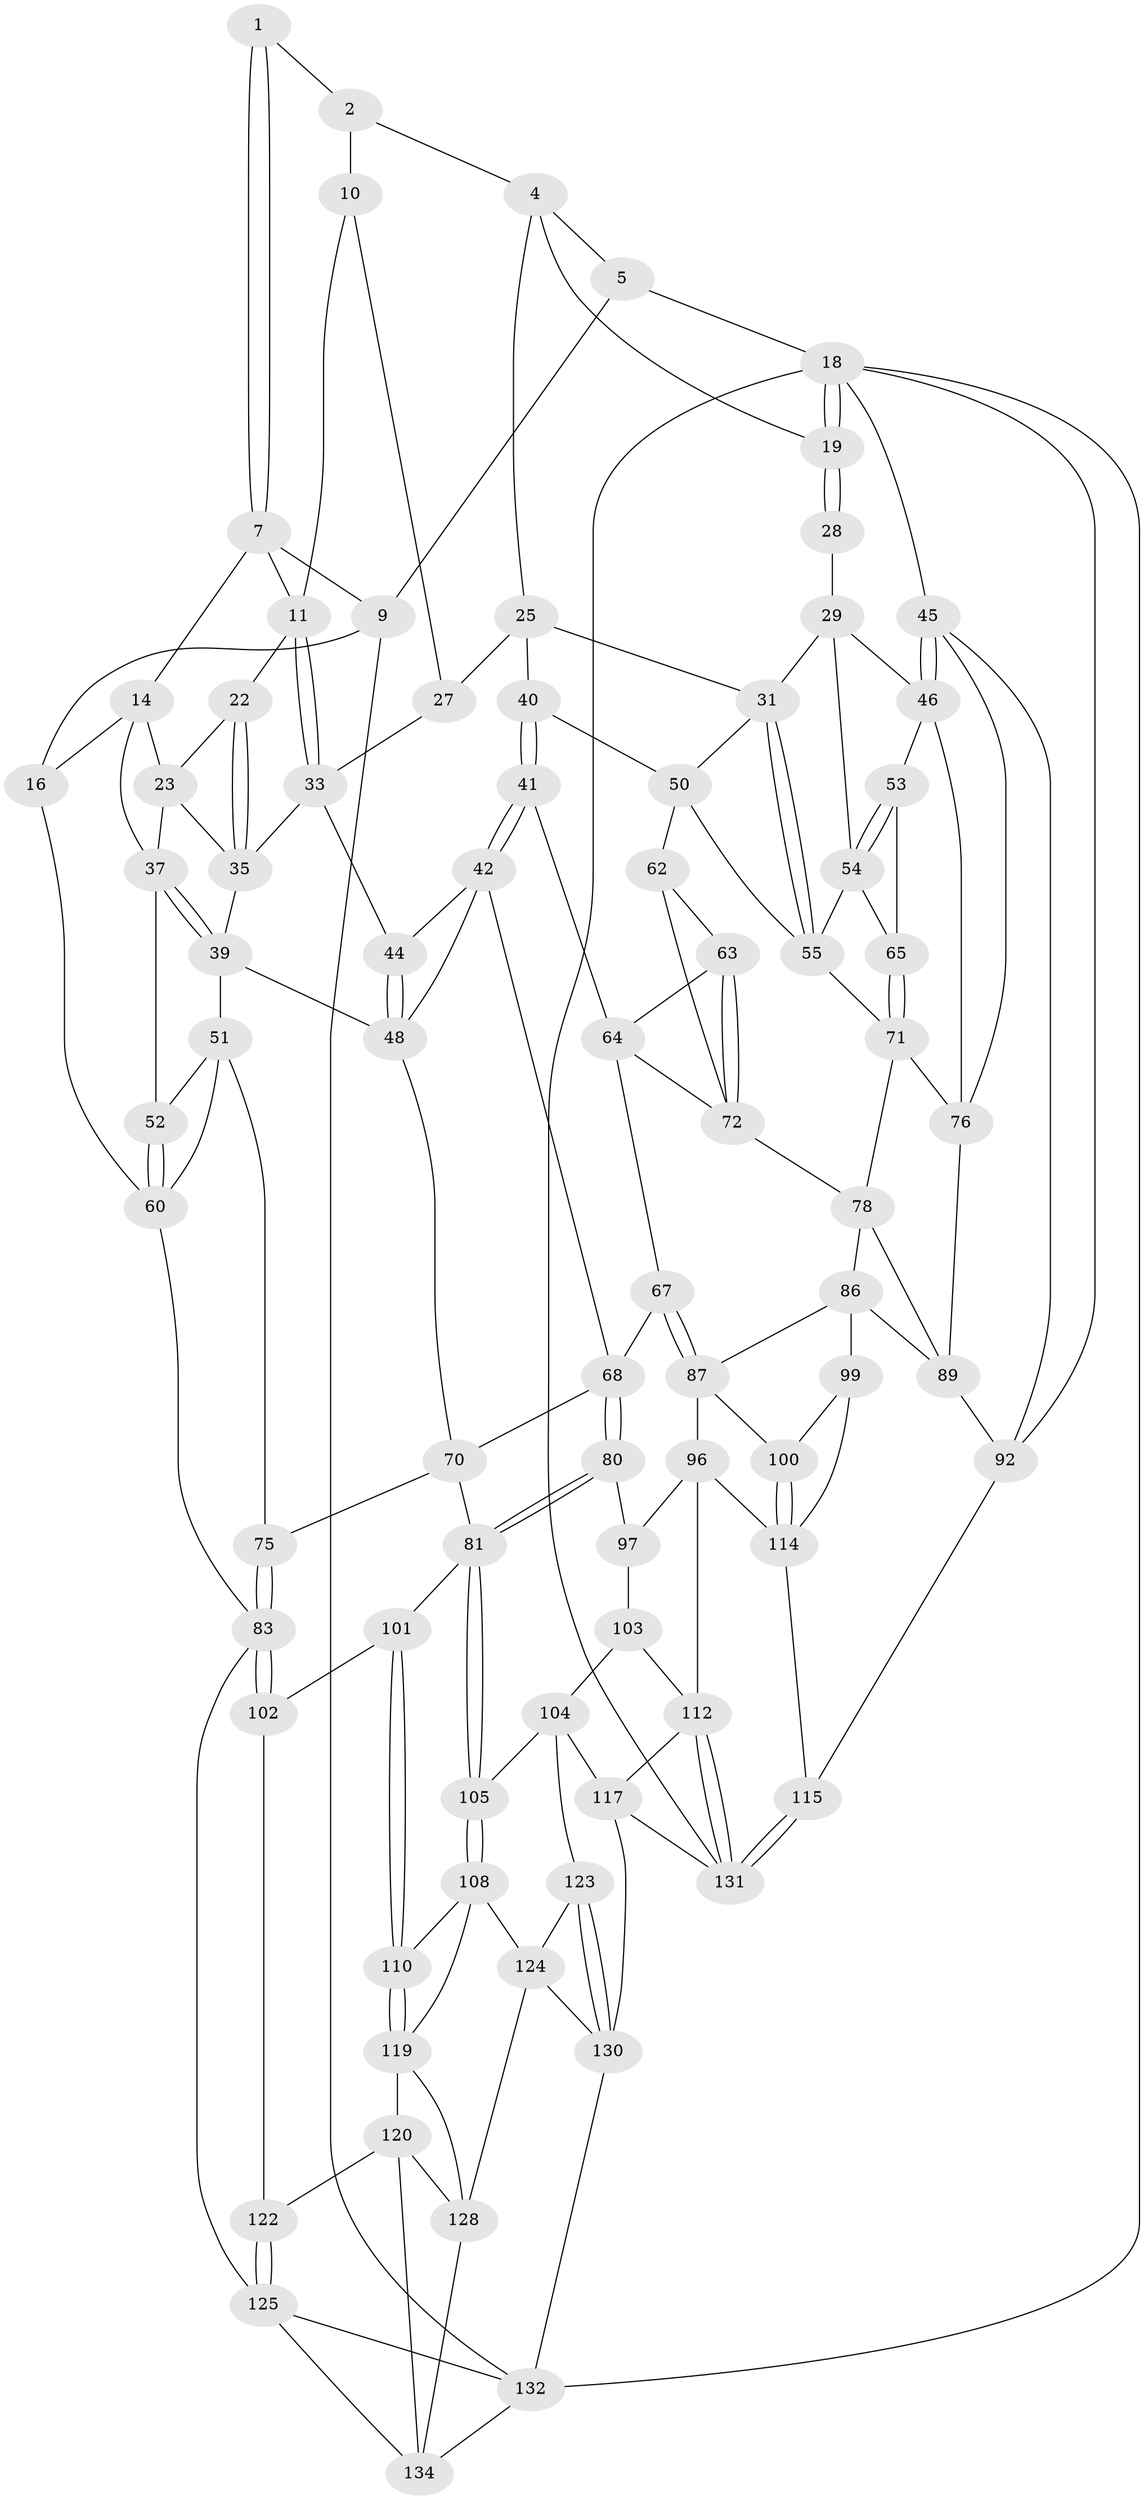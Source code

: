 // original degree distribution, {3: 0.014388489208633094, 4: 0.2446043165467626, 6: 0.22302158273381295, 5: 0.5179856115107914}
// Generated by graph-tools (version 1.1) at 2025/42/03/06/25 10:42:34]
// undirected, 82 vertices, 178 edges
graph export_dot {
graph [start="1"]
  node [color=gray90,style=filled];
  1 [pos="+0.3163874127634294+0"];
  2 [pos="+0.335225241197532+0.03445883132862006",super="+3"];
  4 [pos="+0.6985450449156229+0",super="+21"];
  5 [pos="+0.6994282949887117+0",super="+6"];
  7 [pos="+0.2056516077543803+0.11942722386011237",super="+8"];
  9 [pos="+0+0",super="+13"];
  10 [pos="+0.30070403074298474+0.11829166741249673",super="+17"];
  11 [pos="+0.25567234846587283+0.14803738986961526",super="+12"];
  14 [pos="+0.06817933425991402+0.16403683220052195",super="+15"];
  16 [pos="+0+0.24522643334816752"];
  18 [pos="+1+0.17160379156473568",super="+91"];
  19 [pos="+1+0.16264990754607045",super="+20"];
  22 [pos="+0.1928338961177803+0.17072869494650847"];
  23 [pos="+0.16292914864522798+0.19348155853541085",super="+24"];
  25 [pos="+0.7005333924197882+0.09078490804595848",super="+26"];
  27 [pos="+0.45525897925261116+0.20302294200264284"];
  28 [pos="+0.8821757223086045+0.22967754334200813"];
  29 [pos="+0.8748142496659246+0.24876817154412806",super="+30"];
  31 [pos="+0.7608855408216548+0.27812222315180263",super="+32"];
  33 [pos="+0.3244952929121223+0.2483626094769944",super="+34"];
  35 [pos="+0.2516250004533473+0.274371337112483",super="+36"];
  37 [pos="+0.08747970657365298+0.26214261760785507",super="+38"];
  39 [pos="+0.18363607907800852+0.3392033622881359",super="+49"];
  40 [pos="+0.5191960788854701+0.291919372312742"];
  41 [pos="+0.5019145993183761+0.350761161151344"];
  42 [pos="+0.4762592478229916+0.36923352742994237",super="+43"];
  44 [pos="+0.31681641181989895+0.2947422957897187"];
  45 [pos="+1+0.3937074406086652",super="+90"];
  46 [pos="+1+0.3921433008286303",super="+47"];
  48 [pos="+0.2446377543186516+0.4184454726836573",super="+59"];
  50 [pos="+0.628918792164209+0.2996608261479389",super="+57"];
  51 [pos="+0.1787615923502247+0.39890385625307606",super="+73"];
  52 [pos="+0.06300055915885819+0.3374766854643197"];
  53 [pos="+0.9516289592289123+0.39905093663509034"];
  54 [pos="+0.852407810136039+0.3508948176342331",super="+58"];
  55 [pos="+0.7391891845829157+0.4092968484971136",super="+56"];
  60 [pos="+0+0.5009293394294098",super="+61"];
  62 [pos="+0.6996658244161447+0.4435973321312739"];
  63 [pos="+0.5956066379096722+0.4320894892405238"];
  64 [pos="+0.5126489307011506+0.3629930365856473",super="+66"];
  65 [pos="+0.8655135202070195+0.45379738257723923"];
  67 [pos="+0.5127780878956821+0.6010335868984922"];
  68 [pos="+0.4916103934889653+0.6059233590909604",super="+69"];
  70 [pos="+0.29360689489354275+0.4697384424616236",super="+74"];
  71 [pos="+0.8495648718965049+0.52748174365363",super="+77"];
  72 [pos="+0.5674555308439478+0.5307857957174863",super="+79"];
  75 [pos="+0.1736145689099625+0.5409643733280499"];
  76 [pos="+0.8679994021856201+0.5593858336715772",super="+88"];
  78 [pos="+0.7021848414872924+0.5660120349126347",super="+85"];
  80 [pos="+0.44501525591321395+0.6471953375204358"];
  81 [pos="+0.36609619904546153+0.6689437043357497",super="+82"];
  83 [pos="+0+0.6401703449359853",super="+84"];
  86 [pos="+0.6551518524331708+0.6366604998264995",super="+94"];
  87 [pos="+0.6291095558539685+0.6450917104590722",super="+95"];
  89 [pos="+0.8542134945469285+0.6782598074241959",super="+93"];
  92 [pos="+1+0.9199817903578155",super="+106"];
  96 [pos="+0.5891555031317618+0.765317290436914",super="+111"];
  97 [pos="+0.5545064588657495+0.7607769606979088",super="+98"];
  99 [pos="+0.732325111050394+0.77842609018346"];
  100 [pos="+0.710711516122394+0.7801936749496147"];
  101 [pos="+0.13736125289268702+0.7075490792932566"];
  102 [pos="+0.06866446326532466+0.7036977972881717"];
  103 [pos="+0.4843634193138072+0.8157015113917531",super="+107"];
  104 [pos="+0.4274127819581643+0.8024101954388386",super="+118"];
  105 [pos="+0.3648090111970621+0.7600267881931383"];
  108 [pos="+0.35012329730097863+0.7932756620926018",super="+109"];
  110 [pos="+0.18875118575500627+0.8074844795600108"];
  112 [pos="+0.5971050442797409+0.8801149505439396",super="+113"];
  114 [pos="+0.6465515008288474+0.8269740362829613",super="+116"];
  115 [pos="+0.7646037803964465+0.9559492539632546"];
  117 [pos="+0.4967482095819984+0.9558574675118445",super="+136"];
  119 [pos="+0.16565203520528643+0.8776901528305742",super="+129"];
  120 [pos="+0.15613193374317588+0.8884058071286057",super="+121"];
  122 [pos="+0.08526088921952266+0.8288156675454476"];
  123 [pos="+0.36943092135115063+0.8569902123922712"];
  124 [pos="+0.35590515259684957+0.8142275208902997",super="+127"];
  125 [pos="+0.07747960692359497+0.9352175340965052",super="+126"];
  128 [pos="+0.27480746110287074+0.9444546160222838",super="+133"];
  130 [pos="+0.311354957967513+0.9766178532868798",super="+137"];
  131 [pos="+0.7577191086652187+0.9702882469864047",super="+139"];
  132 [pos="+0+1",super="+138"];
  134 [pos="+0.07956617453014814+0.9368803855582886",super="+135"];
  1 -- 2;
  1 -- 7;
  1 -- 7;
  2 -- 10 [weight=2];
  2 -- 4;
  4 -- 5;
  4 -- 25;
  4 -- 19;
  5 -- 18;
  5 -- 9 [weight=2];
  7 -- 11;
  7 -- 9;
  7 -- 14;
  9 -- 16;
  9 -- 132;
  10 -- 11;
  10 -- 27;
  11 -- 33;
  11 -- 33;
  11 -- 22;
  14 -- 16;
  14 -- 37;
  14 -- 23;
  16 -- 60;
  18 -- 19;
  18 -- 19;
  18 -- 45;
  18 -- 132;
  18 -- 92;
  18 -- 131;
  19 -- 28 [weight=2];
  19 -- 28;
  22 -- 23;
  22 -- 35;
  22 -- 35;
  23 -- 35;
  23 -- 37;
  25 -- 40;
  25 -- 27;
  25 -- 31;
  27 -- 33;
  28 -- 29;
  29 -- 46;
  29 -- 54;
  29 -- 31;
  31 -- 55;
  31 -- 55;
  31 -- 50;
  33 -- 35;
  33 -- 44;
  35 -- 39;
  37 -- 39;
  37 -- 39;
  37 -- 52;
  39 -- 48;
  39 -- 51;
  40 -- 41;
  40 -- 41;
  40 -- 50;
  41 -- 42;
  41 -- 42;
  41 -- 64;
  42 -- 68;
  42 -- 48;
  42 -- 44;
  44 -- 48;
  44 -- 48;
  45 -- 46;
  45 -- 46;
  45 -- 76;
  45 -- 92;
  46 -- 76;
  46 -- 53;
  48 -- 70;
  50 -- 62;
  50 -- 55;
  51 -- 52;
  51 -- 75;
  51 -- 60;
  52 -- 60;
  52 -- 60;
  53 -- 54;
  53 -- 54;
  53 -- 65;
  54 -- 65;
  54 -- 55;
  55 -- 71;
  60 -- 83;
  62 -- 63;
  62 -- 72;
  63 -- 64;
  63 -- 72;
  63 -- 72;
  64 -- 67;
  64 -- 72;
  65 -- 71;
  65 -- 71;
  67 -- 68;
  67 -- 87;
  67 -- 87;
  68 -- 80;
  68 -- 80;
  68 -- 70;
  70 -- 75;
  70 -- 81;
  71 -- 76;
  71 -- 78;
  72 -- 78;
  75 -- 83;
  75 -- 83;
  76 -- 89;
  78 -- 89;
  78 -- 86;
  80 -- 81;
  80 -- 81;
  80 -- 97;
  81 -- 105;
  81 -- 105;
  81 -- 101;
  83 -- 102;
  83 -- 102;
  83 -- 125;
  86 -- 87;
  86 -- 89;
  86 -- 99;
  87 -- 96;
  87 -- 100;
  89 -- 92;
  92 -- 115;
  96 -- 97;
  96 -- 114;
  96 -- 112;
  97 -- 103 [weight=2];
  99 -- 100;
  99 -- 114;
  100 -- 114;
  100 -- 114;
  101 -- 102;
  101 -- 110;
  101 -- 110;
  102 -- 122;
  103 -- 104;
  103 -- 112;
  104 -- 105;
  104 -- 123;
  104 -- 117;
  105 -- 108;
  105 -- 108;
  108 -- 124;
  108 -- 110;
  108 -- 119;
  110 -- 119;
  110 -- 119;
  112 -- 131;
  112 -- 131;
  112 -- 117;
  114 -- 115;
  115 -- 131;
  115 -- 131;
  117 -- 130;
  117 -- 131;
  119 -- 120;
  119 -- 128;
  120 -- 122;
  120 -- 134;
  120 -- 128;
  122 -- 125;
  122 -- 125;
  123 -- 124;
  123 -- 130;
  123 -- 130;
  124 -- 128;
  124 -- 130;
  125 -- 134;
  125 -- 132;
  128 -- 134;
  130 -- 132;
  132 -- 134;
}
